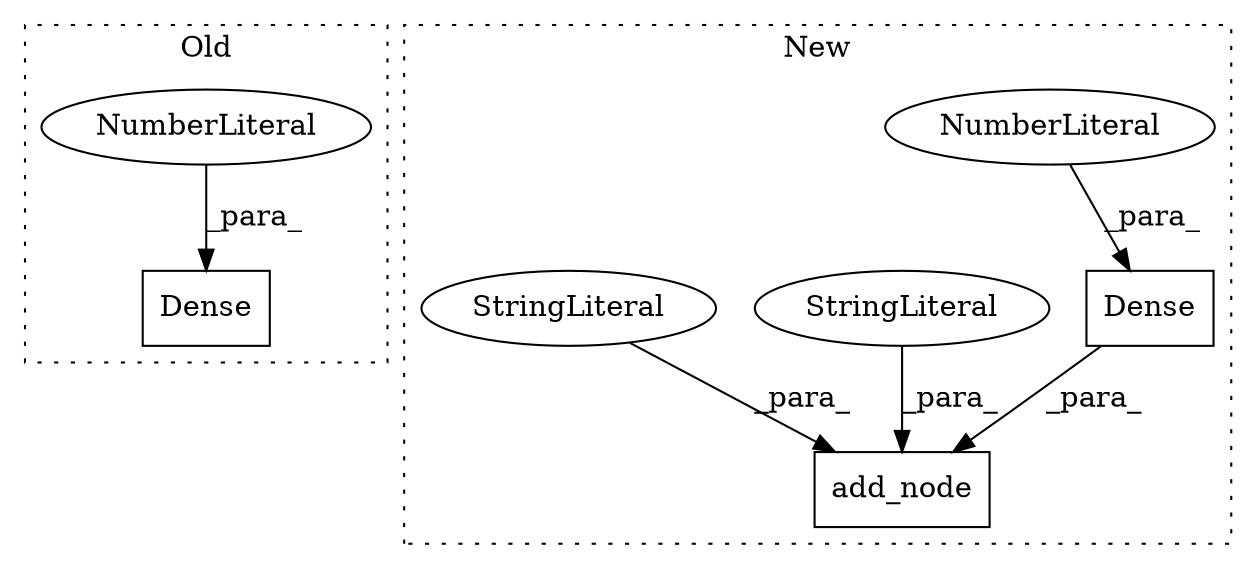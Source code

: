 digraph G {
subgraph cluster0 {
1 [label="Dense" a="32" s="3432,3472" l="6,2" shape="box"];
3 [label="NumberLiteral" a="34" s="3438" l="2" shape="ellipse"];
label = "Old";
style="dotted";
}
subgraph cluster1 {
2 [label="add_node" a="32" s="3481,3517" l="9,1" shape="box"];
4 [label="Dense" a="32" s="3490,3498" l="6,1" shape="box"];
5 [label="NumberLiteral" a="34" s="3496" l="2" shape="ellipse"];
6 [label="StringLiteral" a="45" s="3500" l="8" shape="ellipse"];
7 [label="StringLiteral" a="45" s="3509" l="8" shape="ellipse"];
label = "New";
style="dotted";
}
3 -> 1 [label="_para_"];
4 -> 2 [label="_para_"];
5 -> 4 [label="_para_"];
6 -> 2 [label="_para_"];
7 -> 2 [label="_para_"];
}
